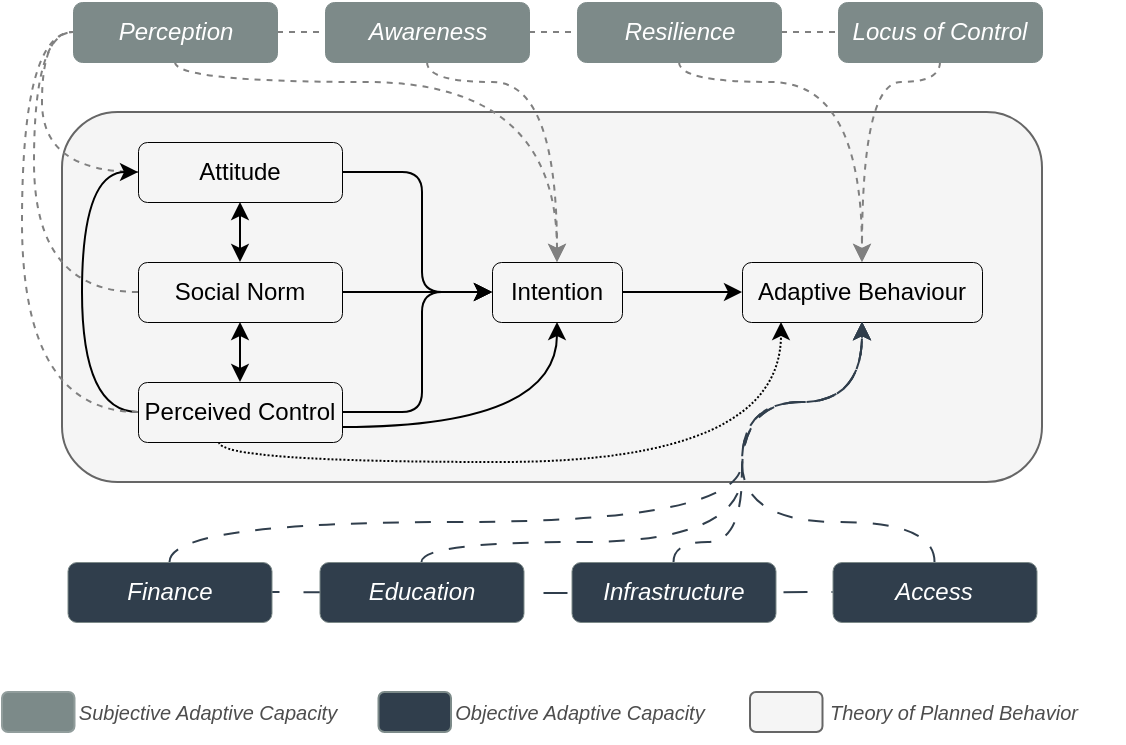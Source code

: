 <mxfile version="26.0.13">
  <diagram name="Page-1" id="_mKImdJtYSdmslTn-wdf">
    <mxGraphModel dx="817" dy="520" grid="1" gridSize="10" guides="1" tooltips="1" connect="1" arrows="1" fold="1" page="1" pageScale="1" pageWidth="850" pageHeight="1100" math="0" shadow="0">
      <root>
        <mxCell id="0" />
        <mxCell id="1" parent="0" />
        <mxCell id="xCPVz_zTYaMDrQWWXTra-14" value="" style="rounded=1;whiteSpace=wrap;html=1;fillColor=#f5f5f5;fontColor=#333333;strokeColor=#666666;" parent="1" vertex="1">
          <mxGeometry x="210" y="155" width="490" height="185" as="geometry" />
        </mxCell>
        <mxCell id="xCPVz_zTYaMDrQWWXTra-7" style="edgeStyle=orthogonalEdgeStyle;rounded=1;orthogonalLoop=1;jettySize=auto;html=1;exitX=1;exitY=0.5;exitDx=0;exitDy=0;curved=0;" parent="1" source="xCPVz_zTYaMDrQWWXTra-1" target="xCPVz_zTYaMDrQWWXTra-4" edge="1">
          <mxGeometry relative="1" as="geometry">
            <mxPoint x="339" y="185" as="sourcePoint" />
            <mxPoint x="424" y="245" as="targetPoint" />
            <Array as="points">
              <mxPoint x="390" y="185" />
              <mxPoint x="390" y="245" />
            </Array>
          </mxGeometry>
        </mxCell>
        <mxCell id="fEIYSw2TDNp2-b858oTf-5" style="edgeStyle=orthogonalEdgeStyle;rounded=0;orthogonalLoop=1;jettySize=auto;html=1;exitX=0;exitY=0.5;exitDx=0;exitDy=0;entryX=0;entryY=0.5;entryDx=0;entryDy=0;curved=1;strokeColor=#808080;startArrow=none;startFill=0;endArrow=none;dashed=1;" edge="1" parent="1" source="xCPVz_zTYaMDrQWWXTra-1" target="xCPVz_zTYaMDrQWWXTra-24">
          <mxGeometry relative="1" as="geometry">
            <Array as="points">
              <mxPoint x="200" y="185" />
              <mxPoint x="200" y="115" />
            </Array>
          </mxGeometry>
        </mxCell>
        <mxCell id="xCPVz_zTYaMDrQWWXTra-1" value="Attitude" style="text;html=1;align=center;verticalAlign=middle;whiteSpace=wrap;rounded=1;strokeColor=default;strokeWidth=0.5;" parent="1" vertex="1">
          <mxGeometry x="248" y="170" width="102" height="30" as="geometry" />
        </mxCell>
        <mxCell id="xCPVz_zTYaMDrQWWXTra-8" style="edgeStyle=orthogonalEdgeStyle;rounded=1;orthogonalLoop=1;jettySize=auto;html=1;exitX=1;exitY=0.5;exitDx=0;exitDy=0;curved=0;entryX=0;entryY=0.5;entryDx=0;entryDy=0;" parent="1" source="xCPVz_zTYaMDrQWWXTra-2" target="xCPVz_zTYaMDrQWWXTra-4" edge="1">
          <mxGeometry relative="1" as="geometry">
            <mxPoint x="430" y="245" as="targetPoint" />
          </mxGeometry>
        </mxCell>
        <mxCell id="xCPVz_zTYaMDrQWWXTra-16" style="edgeStyle=orthogonalEdgeStyle;rounded=0;orthogonalLoop=1;jettySize=auto;html=1;exitX=0.5;exitY=0;exitDx=0;exitDy=0;entryX=0.5;entryY=1;entryDx=0;entryDy=0;endArrow=classic;startFill=1;startArrow=classic;endFill=1;curved=1;" parent="1" source="xCPVz_zTYaMDrQWWXTra-2" target="xCPVz_zTYaMDrQWWXTra-1" edge="1">
          <mxGeometry relative="1" as="geometry" />
        </mxCell>
        <mxCell id="xCPVz_zTYaMDrQWWXTra-17" style="edgeStyle=orthogonalEdgeStyle;rounded=0;orthogonalLoop=1;jettySize=auto;html=1;exitX=0.5;exitY=1;exitDx=0;exitDy=0;entryX=0.5;entryY=0;entryDx=0;entryDy=0;startArrow=classic;startFill=1;" parent="1" source="xCPVz_zTYaMDrQWWXTra-2" target="xCPVz_zTYaMDrQWWXTra-3" edge="1">
          <mxGeometry relative="1" as="geometry" />
        </mxCell>
        <mxCell id="fEIYSw2TDNp2-b858oTf-6" style="edgeStyle=orthogonalEdgeStyle;rounded=0;orthogonalLoop=1;jettySize=auto;html=1;exitX=0;exitY=0.5;exitDx=0;exitDy=0;entryX=0;entryY=0.5;entryDx=0;entryDy=0;curved=1;strokeColor=#808080;startArrow=none;startFill=0;endArrow=none;dashed=1;" edge="1" parent="1">
          <mxGeometry relative="1" as="geometry">
            <mxPoint x="248" y="245" as="sourcePoint" />
            <mxPoint x="215.5" y="115.0" as="targetPoint" />
            <Array as="points">
              <mxPoint x="196" y="245" />
              <mxPoint x="196" y="115" />
            </Array>
          </mxGeometry>
        </mxCell>
        <mxCell id="xCPVz_zTYaMDrQWWXTra-2" value="Social Norm" style="text;html=1;align=center;verticalAlign=middle;whiteSpace=wrap;rounded=1;strokeColor=default;strokeWidth=0.5;" parent="1" vertex="1">
          <mxGeometry x="248" y="230" width="102" height="30" as="geometry" />
        </mxCell>
        <mxCell id="xCPVz_zTYaMDrQWWXTra-9" style="edgeStyle=orthogonalEdgeStyle;rounded=1;orthogonalLoop=1;jettySize=auto;html=1;exitX=1;exitY=0.5;exitDx=0;exitDy=0;entryX=0;entryY=0.5;entryDx=0;entryDy=0;curved=0;" parent="1" source="xCPVz_zTYaMDrQWWXTra-3" target="xCPVz_zTYaMDrQWWXTra-4" edge="1">
          <mxGeometry relative="1" as="geometry">
            <Array as="points">
              <mxPoint x="390" y="305" />
              <mxPoint x="390" y="245" />
            </Array>
          </mxGeometry>
        </mxCell>
        <mxCell id="xCPVz_zTYaMDrQWWXTra-11" style="edgeStyle=orthogonalEdgeStyle;rounded=0;orthogonalLoop=1;jettySize=auto;html=1;exitX=0.5;exitY=1;exitDx=0;exitDy=0;entryX=0.25;entryY=1;entryDx=0;entryDy=0;curved=1;dashed=1;dashPattern=1 1;" parent="1" edge="1">
          <mxGeometry relative="1" as="geometry">
            <Array as="points">
              <mxPoint x="288.5" y="330" />
              <mxPoint x="569.5" y="330" />
            </Array>
            <mxPoint x="288.5" y="320" as="sourcePoint" />
            <mxPoint x="569.5" y="260" as="targetPoint" />
          </mxGeometry>
        </mxCell>
        <mxCell id="xCPVz_zTYaMDrQWWXTra-12" style="edgeStyle=orthogonalEdgeStyle;rounded=0;orthogonalLoop=1;jettySize=auto;html=1;exitX=1;exitY=0.75;exitDx=0;exitDy=0;curved=1;" parent="1" source="xCPVz_zTYaMDrQWWXTra-3" target="xCPVz_zTYaMDrQWWXTra-4" edge="1">
          <mxGeometry relative="1" as="geometry" />
        </mxCell>
        <mxCell id="xCPVz_zTYaMDrQWWXTra-18" style="edgeStyle=orthogonalEdgeStyle;rounded=0;orthogonalLoop=1;jettySize=auto;html=1;exitX=0;exitY=0.5;exitDx=0;exitDy=0;entryX=0;entryY=0.5;entryDx=0;entryDy=0;curved=1;" parent="1" source="xCPVz_zTYaMDrQWWXTra-3" target="xCPVz_zTYaMDrQWWXTra-1" edge="1">
          <mxGeometry relative="1" as="geometry">
            <Array as="points">
              <mxPoint x="220" y="305" />
              <mxPoint x="220" y="185" />
            </Array>
          </mxGeometry>
        </mxCell>
        <mxCell id="fEIYSw2TDNp2-b858oTf-3" style="edgeStyle=orthogonalEdgeStyle;rounded=0;orthogonalLoop=1;jettySize=auto;html=1;exitX=0;exitY=0.5;exitDx=0;exitDy=0;entryX=0;entryY=0.5;entryDx=0;entryDy=0;curved=1;strokeColor=#808080;startArrow=none;startFill=0;endArrow=none;dashed=1;" edge="1" parent="1">
          <mxGeometry relative="1" as="geometry">
            <mxPoint x="248" y="305" as="sourcePoint" />
            <mxPoint x="215.5" y="115.0" as="targetPoint" />
            <Array as="points">
              <mxPoint x="190" y="305" />
              <mxPoint x="190" y="115" />
            </Array>
          </mxGeometry>
        </mxCell>
        <mxCell id="xCPVz_zTYaMDrQWWXTra-3" value="Perceived Control" style="text;html=1;align=center;verticalAlign=middle;whiteSpace=wrap;rounded=1;strokeColor=default;strokeWidth=0.5;" parent="1" vertex="1">
          <mxGeometry x="248" y="290" width="102" height="30" as="geometry" />
        </mxCell>
        <mxCell id="xCPVz_zTYaMDrQWWXTra-13" style="edgeStyle=orthogonalEdgeStyle;rounded=0;orthogonalLoop=1;jettySize=auto;html=1;exitX=1;exitY=0.5;exitDx=0;exitDy=0;entryX=0;entryY=0.5;entryDx=0;entryDy=0;" parent="1" source="xCPVz_zTYaMDrQWWXTra-4" target="xCPVz_zTYaMDrQWWXTra-5" edge="1">
          <mxGeometry relative="1" as="geometry" />
        </mxCell>
        <mxCell id="xCPVz_zTYaMDrQWWXTra-4" value="Intention" style="text;html=1;align=center;verticalAlign=middle;whiteSpace=wrap;rounded=1;strokeColor=default;strokeWidth=0.5;" parent="1" vertex="1">
          <mxGeometry x="425" y="230" width="65" height="30" as="geometry" />
        </mxCell>
        <mxCell id="xCPVz_zTYaMDrQWWXTra-5" value="Adaptive Behaviour" style="text;html=1;align=center;verticalAlign=middle;whiteSpace=wrap;rounded=1;strokeColor=default;strokeWidth=0.5;" parent="1" vertex="1">
          <mxGeometry x="550" y="230" width="120" height="30" as="geometry" />
        </mxCell>
        <mxCell id="fEIYSw2TDNp2-b858oTf-2" style="edgeStyle=orthogonalEdgeStyle;rounded=0;orthogonalLoop=1;jettySize=auto;html=1;exitX=0.5;exitY=1;exitDx=0;exitDy=0;dashed=1;strokeColor=#808080;endArrow=none;startFill=0;" edge="1" parent="1" source="xCPVz_zTYaMDrQWWXTra-24">
          <mxGeometry relative="1" as="geometry">
            <mxPoint x="649" y="120" as="targetPoint" />
            <Array as="points">
              <mxPoint x="267" y="115" />
              <mxPoint x="649" y="115" />
            </Array>
          </mxGeometry>
        </mxCell>
        <mxCell id="fEIYSw2TDNp2-b858oTf-17" style="edgeStyle=orthogonalEdgeStyle;rounded=0;orthogonalLoop=1;jettySize=auto;html=1;exitX=0.5;exitY=1;exitDx=0;exitDy=0;entryX=0.5;entryY=0;entryDx=0;entryDy=0;strokeColor=#808080;curved=1;dashed=1;" edge="1" parent="1" source="xCPVz_zTYaMDrQWWXTra-21" target="xCPVz_zTYaMDrQWWXTra-5">
          <mxGeometry relative="1" as="geometry">
            <Array as="points">
              <mxPoint x="649" y="140" />
              <mxPoint x="610" y="140" />
            </Array>
          </mxGeometry>
        </mxCell>
        <mxCell id="xCPVz_zTYaMDrQWWXTra-21" value="&lt;i&gt;Locus of Control&lt;/i&gt;" style="text;html=1;align=center;verticalAlign=middle;whiteSpace=wrap;rounded=1;strokeColor=#7D8A89;strokeWidth=0.5;fillColor=#7D8A89;fontColor=#ffffff;" parent="1" vertex="1">
          <mxGeometry x="598" y="100" width="102" height="30" as="geometry" />
        </mxCell>
        <mxCell id="fEIYSw2TDNp2-b858oTf-16" style="edgeStyle=orthogonalEdgeStyle;rounded=0;orthogonalLoop=1;jettySize=auto;html=1;exitX=0.5;exitY=1;exitDx=0;exitDy=0;strokeColor=#808080;curved=1;dashed=1;entryX=0.5;entryY=0;entryDx=0;entryDy=0;" edge="1" parent="1" source="xCPVz_zTYaMDrQWWXTra-22" target="xCPVz_zTYaMDrQWWXTra-5">
          <mxGeometry relative="1" as="geometry">
            <Array as="points">
              <mxPoint x="518" y="140" />
              <mxPoint x="610" y="140" />
            </Array>
          </mxGeometry>
        </mxCell>
        <mxCell id="xCPVz_zTYaMDrQWWXTra-22" value="&lt;i&gt;Resilience&lt;/i&gt;" style="text;html=1;align=center;verticalAlign=middle;whiteSpace=wrap;rounded=1;strokeColor=#7D8A89;strokeWidth=0.5;fillColor=#7D8A89;fontColor=#ffffff;" parent="1" vertex="1">
          <mxGeometry x="467.5" y="100" width="102" height="30" as="geometry" />
        </mxCell>
        <mxCell id="fEIYSw2TDNp2-b858oTf-13" style="edgeStyle=orthogonalEdgeStyle;rounded=0;orthogonalLoop=1;jettySize=auto;html=1;exitX=0.5;exitY=1;exitDx=0;exitDy=0;strokeColor=#808080;curved=1;entryX=0.5;entryY=0;entryDx=0;entryDy=0;dashed=1;" edge="1" parent="1">
          <mxGeometry relative="1" as="geometry">
            <mxPoint x="457.5" y="230" as="targetPoint" />
            <mxPoint x="392.5" y="130.0" as="sourcePoint" />
            <Array as="points">
              <mxPoint x="393" y="140" />
              <mxPoint x="458" y="140" />
            </Array>
          </mxGeometry>
        </mxCell>
        <mxCell id="xCPVz_zTYaMDrQWWXTra-23" value="&lt;i&gt;Awareness&lt;/i&gt;" style="text;html=1;align=center;verticalAlign=middle;whiteSpace=wrap;rounded=1;strokeColor=#7D8A89;strokeWidth=0.5;fillColor=#7D8A89;fontColor=#ffffff;" parent="1" vertex="1">
          <mxGeometry x="341.5" y="100" width="102" height="30" as="geometry" />
        </mxCell>
        <mxCell id="fEIYSw2TDNp2-b858oTf-12" style="edgeStyle=orthogonalEdgeStyle;rounded=0;orthogonalLoop=1;jettySize=auto;html=1;exitX=0.5;exitY=1;exitDx=0;exitDy=0;entryX=0.5;entryY=0;entryDx=0;entryDy=0;curved=1;strokeColor=#808080;dashed=1;" edge="1" parent="1" source="xCPVz_zTYaMDrQWWXTra-24" target="xCPVz_zTYaMDrQWWXTra-4">
          <mxGeometry relative="1" as="geometry">
            <Array as="points">
              <mxPoint x="267" y="140" />
              <mxPoint x="458" y="140" />
            </Array>
          </mxGeometry>
        </mxCell>
        <mxCell id="xCPVz_zTYaMDrQWWXTra-24" value="&lt;i&gt;Perception&lt;/i&gt;" style="text;html=1;align=center;verticalAlign=middle;whiteSpace=wrap;rounded=1;strokeColor=#7D8A89;strokeWidth=0.5;fillColor=#7D8A89;fontColor=#ffffff;" parent="1" vertex="1">
          <mxGeometry x="215.5" y="100" width="102" height="30" as="geometry" />
        </mxCell>
        <mxCell id="fEIYSw2TDNp2-b858oTf-22" style="edgeStyle=orthogonalEdgeStyle;rounded=0;orthogonalLoop=1;jettySize=auto;html=1;exitX=0.5;exitY=0;exitDx=0;exitDy=0;curved=1;strokeColor=#303E4C;dashed=1;dashPattern=8 8;" edge="1" parent="1" source="fEIYSw2TDNp2-b858oTf-8">
          <mxGeometry relative="1" as="geometry">
            <mxPoint x="610" y="260" as="targetPoint" />
            <Array as="points">
              <mxPoint x="646" y="360" />
              <mxPoint x="550" y="360" />
              <mxPoint x="550" y="300" />
              <mxPoint x="610" y="300" />
            </Array>
          </mxGeometry>
        </mxCell>
        <mxCell id="fEIYSw2TDNp2-b858oTf-8" value="&lt;i&gt;Access&lt;/i&gt;" style="text;html=1;align=center;verticalAlign=middle;whiteSpace=wrap;rounded=1;strokeColor=#7D8A89;strokeWidth=0.5;fillColor=#303E4C;fontColor=#ffffff;" vertex="1" parent="1">
          <mxGeometry x="595.25" y="380" width="102" height="30" as="geometry" />
        </mxCell>
        <mxCell id="fEIYSw2TDNp2-b858oTf-21" style="edgeStyle=orthogonalEdgeStyle;rounded=0;orthogonalLoop=1;jettySize=auto;html=1;exitX=0.5;exitY=0;exitDx=0;exitDy=0;curved=1;strokeColor=#303E4C;dashed=1;dashPattern=8 8;" edge="1" parent="1" source="fEIYSw2TDNp2-b858oTf-9">
          <mxGeometry relative="1" as="geometry">
            <mxPoint x="610" y="260" as="targetPoint" />
            <Array as="points">
              <mxPoint x="516" y="370" />
              <mxPoint x="550" y="370" />
              <mxPoint x="550" y="300" />
              <mxPoint x="610" y="300" />
            </Array>
          </mxGeometry>
        </mxCell>
        <mxCell id="fEIYSw2TDNp2-b858oTf-20" style="edgeStyle=orthogonalEdgeStyle;rounded=0;orthogonalLoop=1;jettySize=auto;html=1;exitX=0.5;exitY=0;exitDx=0;exitDy=0;curved=1;strokeColor=#303E4C;dashed=1;dashPattern=8 8;" edge="1" parent="1" source="fEIYSw2TDNp2-b858oTf-10">
          <mxGeometry relative="1" as="geometry">
            <mxPoint x="610" y="260" as="targetPoint" />
            <Array as="points">
              <mxPoint x="390" y="370" />
              <mxPoint x="550" y="370" />
              <mxPoint x="550" y="300" />
              <mxPoint x="610" y="300" />
            </Array>
          </mxGeometry>
        </mxCell>
        <mxCell id="fEIYSw2TDNp2-b858oTf-24" style="edgeStyle=orthogonalEdgeStyle;rounded=0;orthogonalLoop=1;jettySize=auto;html=1;exitX=1;exitY=0.5;exitDx=0;exitDy=0;strokeColor=#303E4C;dashed=1;dashPattern=12 12;endArrow=none;startFill=0;" edge="1" parent="1" target="fEIYSw2TDNp2-b858oTf-8">
          <mxGeometry relative="1" as="geometry">
            <mxPoint x="306.75" y="395" as="sourcePoint" />
            <mxPoint x="587.25" y="395" as="targetPoint" />
          </mxGeometry>
        </mxCell>
        <mxCell id="fEIYSw2TDNp2-b858oTf-9" value="&lt;i&gt;Infrastructure&lt;/i&gt;" style="text;html=1;align=center;verticalAlign=middle;whiteSpace=wrap;rounded=1;strokeColor=#7D8A89;strokeWidth=0.5;fillColor=#303E4C;fontColor=#ffffff;" vertex="1" parent="1">
          <mxGeometry x="464.75" y="380" width="102" height="30" as="geometry" />
        </mxCell>
        <mxCell id="fEIYSw2TDNp2-b858oTf-10" value="&lt;i&gt;Education&lt;/i&gt;" style="text;html=1;align=center;verticalAlign=middle;whiteSpace=wrap;rounded=1;strokeColor=#7D8A89;strokeWidth=0.5;fillColor=#303E4C;fontColor=#ffffff;" vertex="1" parent="1">
          <mxGeometry x="338.75" y="380" width="102" height="30" as="geometry" />
        </mxCell>
        <mxCell id="fEIYSw2TDNp2-b858oTf-19" style="edgeStyle=orthogonalEdgeStyle;rounded=0;orthogonalLoop=1;jettySize=auto;html=1;exitX=0.5;exitY=0;exitDx=0;exitDy=0;entryX=0.5;entryY=1;entryDx=0;entryDy=0;curved=1;strokeColor=#303E4C;dashed=1;dashPattern=8 8;" edge="1" parent="1" source="fEIYSw2TDNp2-b858oTf-11" target="xCPVz_zTYaMDrQWWXTra-5">
          <mxGeometry relative="1" as="geometry">
            <Array as="points">
              <mxPoint x="264" y="360" />
              <mxPoint x="550" y="360" />
              <mxPoint x="550" y="300" />
              <mxPoint x="610" y="300" />
            </Array>
          </mxGeometry>
        </mxCell>
        <mxCell id="fEIYSw2TDNp2-b858oTf-11" value="&lt;i&gt;Finance&lt;/i&gt;" style="text;html=1;align=center;verticalAlign=middle;whiteSpace=wrap;rounded=1;strokeColor=#7D8A89;strokeWidth=0.5;fillColor=#303E4C;fontColor=#ffffff;" vertex="1" parent="1">
          <mxGeometry x="212.75" y="380" width="102" height="30" as="geometry" />
        </mxCell>
        <mxCell id="fEIYSw2TDNp2-b858oTf-34" value="" style="group" vertex="1" connectable="0" parent="1">
          <mxGeometry x="180" y="440" width="560.75" height="30" as="geometry" />
        </mxCell>
        <mxCell id="fEIYSw2TDNp2-b858oTf-31" value="" style="group" vertex="1" connectable="0" parent="fEIYSw2TDNp2-b858oTf-34">
          <mxGeometry x="374" width="186.75" height="30" as="geometry" />
        </mxCell>
        <mxCell id="xCPVz_zTYaMDrQWWXTra-15" value="&lt;font style=&quot;color: rgb(77, 77, 77);&quot;&gt;Theory of Planned Behavior&lt;/font&gt;" style="text;html=1;align=center;verticalAlign=middle;whiteSpace=wrap;rounded=0;fontSize=10;fontStyle=2" parent="fEIYSw2TDNp2-b858oTf-31" vertex="1">
          <mxGeometry x="16.75" width="170" height="30" as="geometry" />
        </mxCell>
        <mxCell id="fEIYSw2TDNp2-b858oTf-28" value="" style="rounded=1;whiteSpace=wrap;html=1;fillColor=light-dark(#f5f5f5, #ededed);strokeColor=light-dark(#666666, #ededed);" vertex="1" parent="fEIYSw2TDNp2-b858oTf-31">
          <mxGeometry y="5" width="36.25" height="20" as="geometry" />
        </mxCell>
        <mxCell id="fEIYSw2TDNp2-b858oTf-32" value="" style="group" vertex="1" connectable="0" parent="fEIYSw2TDNp2-b858oTf-34">
          <mxGeometry x="188.25" width="185.62" height="30" as="geometry" />
        </mxCell>
        <mxCell id="fEIYSw2TDNp2-b858oTf-27" value="" style="rounded=1;whiteSpace=wrap;html=1;fillColor=light-dark(#303e4c, #ededed);strokeColor=light-dark(#7c8a89, #ededed);" vertex="1" parent="fEIYSw2TDNp2-b858oTf-32">
          <mxGeometry y="5" width="36.25" height="20" as="geometry" />
        </mxCell>
        <mxCell id="fEIYSw2TDNp2-b858oTf-29" value="&lt;font style=&quot;color: rgb(77, 77, 77);&quot;&gt;Objective Adaptive Capacity&lt;/font&gt;" style="text;html=1;align=center;verticalAlign=middle;whiteSpace=wrap;rounded=0;fontSize=10;fontStyle=2" vertex="1" parent="fEIYSw2TDNp2-b858oTf-32">
          <mxGeometry x="15.62" width="170" height="30" as="geometry" />
        </mxCell>
        <mxCell id="fEIYSw2TDNp2-b858oTf-33" value="" style="group" vertex="1" connectable="0" parent="fEIYSw2TDNp2-b858oTf-34">
          <mxGeometry width="188.25" height="30" as="geometry" />
        </mxCell>
        <mxCell id="fEIYSw2TDNp2-b858oTf-26" value="" style="rounded=1;whiteSpace=wrap;html=1;fillColor=light-dark(#7c8a89, #ededed);strokeColor=light-dark(#919d9c, #ededed);" vertex="1" parent="fEIYSw2TDNp2-b858oTf-33">
          <mxGeometry y="5" width="36.25" height="20" as="geometry" />
        </mxCell>
        <mxCell id="fEIYSw2TDNp2-b858oTf-30" value="&lt;font style=&quot;color: rgb(77, 77, 77);&quot;&gt;Subjective Adaptive Capacity&lt;/font&gt;" style="text;html=1;align=center;verticalAlign=middle;whiteSpace=wrap;rounded=0;fontSize=10;fontStyle=2" vertex="1" parent="fEIYSw2TDNp2-b858oTf-33">
          <mxGeometry x="18.25" width="170" height="30" as="geometry" />
        </mxCell>
      </root>
    </mxGraphModel>
  </diagram>
</mxfile>
